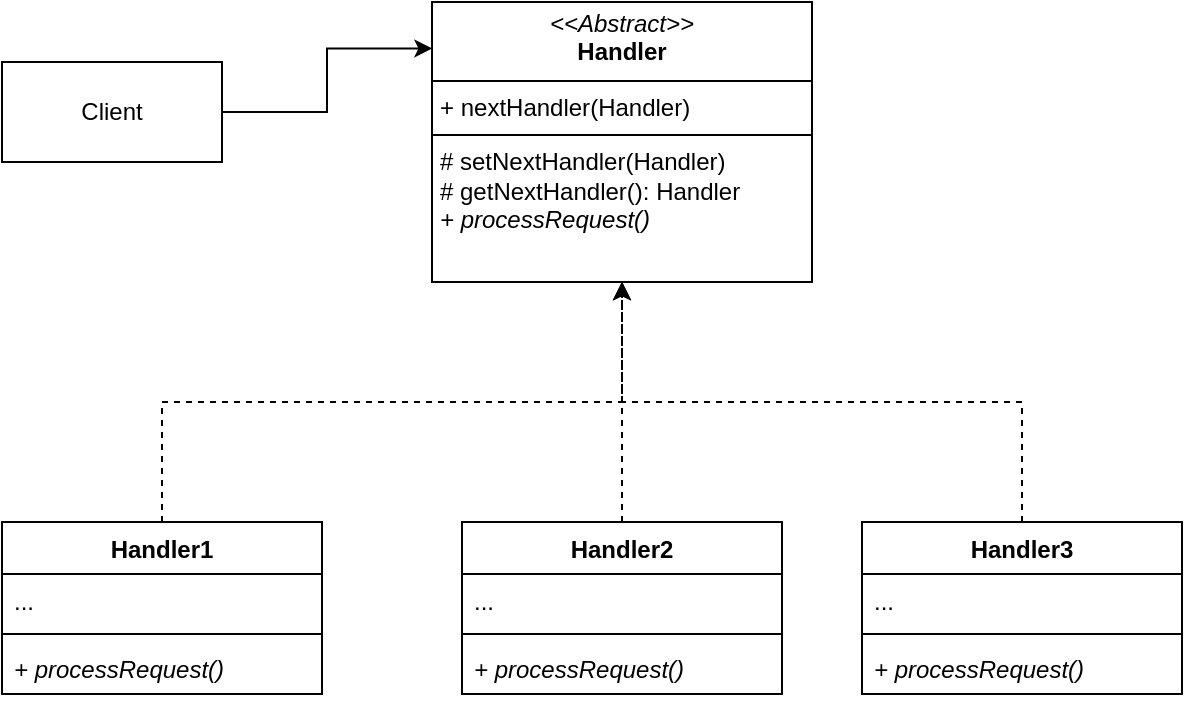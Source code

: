 <mxfile version="24.4.0" type="device">
  <diagram name="Page-1" id="SlVfsC9vJ3c4-TPAwVZe">
    <mxGraphModel dx="1050" dy="601" grid="1" gridSize="10" guides="1" tooltips="1" connect="1" arrows="1" fold="1" page="1" pageScale="1" pageWidth="850" pageHeight="1100" math="0" shadow="0">
      <root>
        <mxCell id="0" />
        <mxCell id="1" parent="0" />
        <mxCell id="0VseuPpCwM5g3WkctOhi-1" value="&lt;p style=&quot;margin:0px;margin-top:4px;text-align:center;&quot;&gt;&lt;i&gt;&amp;lt;&amp;lt;Abstract&amp;gt;&amp;gt;&lt;/i&gt;&lt;br&gt;&lt;b&gt;Handler&lt;/b&gt;&lt;/p&gt;&lt;hr size=&quot;1&quot; style=&quot;border-style:solid;&quot;&gt;&lt;p style=&quot;margin:0px;margin-left:4px;&quot;&gt;+ next&lt;span style=&quot;background-color: initial;&quot;&gt;Handler&lt;/span&gt;&lt;span style=&quot;background-color: initial;&quot;&gt;(&lt;/span&gt;&lt;span style=&quot;background-color: initial;&quot;&gt;Handler&lt;/span&gt;&lt;span style=&quot;background-color: initial;&quot;&gt;)&lt;/span&gt;&lt;/p&gt;&lt;hr size=&quot;1&quot; style=&quot;border-style:solid;&quot;&gt;&lt;p style=&quot;margin:0px;margin-left:4px;&quot;&gt;# setNext&lt;span style=&quot;background-color: initial;&quot;&gt;Handler&lt;/span&gt;&lt;span style=&quot;background-color: initial;&quot;&gt;(Handler)&lt;/span&gt;&lt;/p&gt;&lt;p style=&quot;margin:0px;margin-left:4px;&quot;&gt;# getNext&lt;span style=&quot;background-color: initial;&quot;&gt;Handler():&amp;nbsp;&lt;/span&gt;&lt;span style=&quot;background-color: initial;&quot;&gt;Handler&lt;/span&gt;&lt;/p&gt;&lt;p style=&quot;margin:0px;margin-left:4px;&quot;&gt;&lt;span style=&quot;background-color: initial;&quot;&gt;&lt;i&gt;+ processRequest()&lt;/i&gt;&lt;/span&gt;&lt;/p&gt;" style="verticalAlign=top;align=left;overflow=fill;html=1;whiteSpace=wrap;" vertex="1" parent="1">
          <mxGeometry x="265" y="140" width="190" height="140" as="geometry" />
        </mxCell>
        <mxCell id="0VseuPpCwM5g3WkctOhi-17" style="edgeStyle=orthogonalEdgeStyle;rounded=0;orthogonalLoop=1;jettySize=auto;html=1;entryX=0.5;entryY=1;entryDx=0;entryDy=0;exitX=0.5;exitY=0;exitDx=0;exitDy=0;dashed=1;" edge="1" parent="1" source="0VseuPpCwM5g3WkctOhi-2" target="0VseuPpCwM5g3WkctOhi-1">
          <mxGeometry relative="1" as="geometry" />
        </mxCell>
        <mxCell id="0VseuPpCwM5g3WkctOhi-2" value="Handler3" style="swimlane;fontStyle=1;align=center;verticalAlign=top;childLayout=stackLayout;horizontal=1;startSize=26;horizontalStack=0;resizeParent=1;resizeParentMax=0;resizeLast=0;collapsible=1;marginBottom=0;whiteSpace=wrap;html=1;" vertex="1" parent="1">
          <mxGeometry x="480" y="400" width="160" height="86" as="geometry" />
        </mxCell>
        <mxCell id="0VseuPpCwM5g3WkctOhi-3" value="..." style="text;strokeColor=none;fillColor=none;align=left;verticalAlign=top;spacingLeft=4;spacingRight=4;overflow=hidden;rotatable=0;points=[[0,0.5],[1,0.5]];portConstraint=eastwest;whiteSpace=wrap;html=1;" vertex="1" parent="0VseuPpCwM5g3WkctOhi-2">
          <mxGeometry y="26" width="160" height="26" as="geometry" />
        </mxCell>
        <mxCell id="0VseuPpCwM5g3WkctOhi-4" value="" style="line;strokeWidth=1;fillColor=none;align=left;verticalAlign=middle;spacingTop=-1;spacingLeft=3;spacingRight=3;rotatable=0;labelPosition=right;points=[];portConstraint=eastwest;strokeColor=inherit;" vertex="1" parent="0VseuPpCwM5g3WkctOhi-2">
          <mxGeometry y="52" width="160" height="8" as="geometry" />
        </mxCell>
        <mxCell id="0VseuPpCwM5g3WkctOhi-5" value="&lt;i&gt;+&amp;nbsp;processRequest()&lt;/i&gt;" style="text;strokeColor=none;fillColor=none;align=left;verticalAlign=top;spacingLeft=4;spacingRight=4;overflow=hidden;rotatable=0;points=[[0,0.5],[1,0.5]];portConstraint=eastwest;whiteSpace=wrap;html=1;" vertex="1" parent="0VseuPpCwM5g3WkctOhi-2">
          <mxGeometry y="60" width="160" height="26" as="geometry" />
        </mxCell>
        <mxCell id="0VseuPpCwM5g3WkctOhi-16" style="edgeStyle=orthogonalEdgeStyle;rounded=0;orthogonalLoop=1;jettySize=auto;html=1;entryX=0.5;entryY=1;entryDx=0;entryDy=0;dashed=1;" edge="1" parent="1" source="0VseuPpCwM5g3WkctOhi-6" target="0VseuPpCwM5g3WkctOhi-1">
          <mxGeometry relative="1" as="geometry" />
        </mxCell>
        <mxCell id="0VseuPpCwM5g3WkctOhi-6" value="Handler2" style="swimlane;fontStyle=1;align=center;verticalAlign=top;childLayout=stackLayout;horizontal=1;startSize=26;horizontalStack=0;resizeParent=1;resizeParentMax=0;resizeLast=0;collapsible=1;marginBottom=0;whiteSpace=wrap;html=1;" vertex="1" parent="1">
          <mxGeometry x="280" y="400" width="160" height="86" as="geometry" />
        </mxCell>
        <mxCell id="0VseuPpCwM5g3WkctOhi-7" value="..." style="text;strokeColor=none;fillColor=none;align=left;verticalAlign=top;spacingLeft=4;spacingRight=4;overflow=hidden;rotatable=0;points=[[0,0.5],[1,0.5]];portConstraint=eastwest;whiteSpace=wrap;html=1;" vertex="1" parent="0VseuPpCwM5g3WkctOhi-6">
          <mxGeometry y="26" width="160" height="26" as="geometry" />
        </mxCell>
        <mxCell id="0VseuPpCwM5g3WkctOhi-8" value="" style="line;strokeWidth=1;fillColor=none;align=left;verticalAlign=middle;spacingTop=-1;spacingLeft=3;spacingRight=3;rotatable=0;labelPosition=right;points=[];portConstraint=eastwest;strokeColor=inherit;" vertex="1" parent="0VseuPpCwM5g3WkctOhi-6">
          <mxGeometry y="52" width="160" height="8" as="geometry" />
        </mxCell>
        <mxCell id="0VseuPpCwM5g3WkctOhi-9" value="&lt;i&gt;+&amp;nbsp;processRequest()&lt;/i&gt;" style="text;strokeColor=none;fillColor=none;align=left;verticalAlign=top;spacingLeft=4;spacingRight=4;overflow=hidden;rotatable=0;points=[[0,0.5],[1,0.5]];portConstraint=eastwest;whiteSpace=wrap;html=1;" vertex="1" parent="0VseuPpCwM5g3WkctOhi-6">
          <mxGeometry y="60" width="160" height="26" as="geometry" />
        </mxCell>
        <mxCell id="0VseuPpCwM5g3WkctOhi-15" style="edgeStyle=orthogonalEdgeStyle;rounded=0;orthogonalLoop=1;jettySize=auto;html=1;entryX=0.5;entryY=1;entryDx=0;entryDy=0;exitX=0.5;exitY=0;exitDx=0;exitDy=0;dashed=1;" edge="1" parent="1" source="0VseuPpCwM5g3WkctOhi-10" target="0VseuPpCwM5g3WkctOhi-1">
          <mxGeometry relative="1" as="geometry" />
        </mxCell>
        <mxCell id="0VseuPpCwM5g3WkctOhi-10" value="Handler1" style="swimlane;fontStyle=1;align=center;verticalAlign=top;childLayout=stackLayout;horizontal=1;startSize=26;horizontalStack=0;resizeParent=1;resizeParentMax=0;resizeLast=0;collapsible=1;marginBottom=0;whiteSpace=wrap;html=1;" vertex="1" parent="1">
          <mxGeometry x="50" y="400" width="160" height="86" as="geometry" />
        </mxCell>
        <mxCell id="0VseuPpCwM5g3WkctOhi-11" value="..." style="text;strokeColor=none;fillColor=none;align=left;verticalAlign=top;spacingLeft=4;spacingRight=4;overflow=hidden;rotatable=0;points=[[0,0.5],[1,0.5]];portConstraint=eastwest;whiteSpace=wrap;html=1;" vertex="1" parent="0VseuPpCwM5g3WkctOhi-10">
          <mxGeometry y="26" width="160" height="26" as="geometry" />
        </mxCell>
        <mxCell id="0VseuPpCwM5g3WkctOhi-12" value="" style="line;strokeWidth=1;fillColor=none;align=left;verticalAlign=middle;spacingTop=-1;spacingLeft=3;spacingRight=3;rotatable=0;labelPosition=right;points=[];portConstraint=eastwest;strokeColor=inherit;" vertex="1" parent="0VseuPpCwM5g3WkctOhi-10">
          <mxGeometry y="52" width="160" height="8" as="geometry" />
        </mxCell>
        <mxCell id="0VseuPpCwM5g3WkctOhi-13" value="&lt;i&gt;+&amp;nbsp;processRequest()&lt;/i&gt;" style="text;strokeColor=none;fillColor=none;align=left;verticalAlign=top;spacingLeft=4;spacingRight=4;overflow=hidden;rotatable=0;points=[[0,0.5],[1,0.5]];portConstraint=eastwest;whiteSpace=wrap;html=1;" vertex="1" parent="0VseuPpCwM5g3WkctOhi-10">
          <mxGeometry y="60" width="160" height="26" as="geometry" />
        </mxCell>
        <mxCell id="0VseuPpCwM5g3WkctOhi-14" value="Client" style="html=1;whiteSpace=wrap;" vertex="1" parent="1">
          <mxGeometry x="50" y="170" width="110" height="50" as="geometry" />
        </mxCell>
        <mxCell id="0VseuPpCwM5g3WkctOhi-19" style="edgeStyle=orthogonalEdgeStyle;rounded=0;orthogonalLoop=1;jettySize=auto;html=1;entryX=0.001;entryY=0.166;entryDx=0;entryDy=0;entryPerimeter=0;" edge="1" parent="1" source="0VseuPpCwM5g3WkctOhi-14" target="0VseuPpCwM5g3WkctOhi-1">
          <mxGeometry relative="1" as="geometry" />
        </mxCell>
      </root>
    </mxGraphModel>
  </diagram>
</mxfile>
